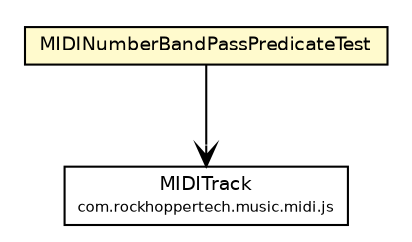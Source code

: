 #!/usr/local/bin/dot
#
# Class diagram 
# Generated by UMLGraph version R5_6-24-gf6e263 (http://www.umlgraph.org/)
#

digraph G {
	edge [fontname="Helvetica",fontsize=10,labelfontname="Helvetica",labelfontsize=10];
	node [fontname="Helvetica",fontsize=10,shape=plaintext];
	nodesep=0.25;
	ranksep=0.5;
	// com.rockhoppertech.music.midi.js.modifiers.google.MIDINumberBandPassPredicateTest
	c1537 [label=<<table title="com.rockhoppertech.music.midi.js.modifiers.google.MIDINumberBandPassPredicateTest" border="0" cellborder="1" cellspacing="0" cellpadding="2" port="p" bgcolor="lemonChiffon" href="./MIDINumberBandPassPredicateTest.html">
		<tr><td><table border="0" cellspacing="0" cellpadding="1">
<tr><td align="center" balign="center"> MIDINumberBandPassPredicateTest </td></tr>
		</table></td></tr>
		</table>>, URL="./MIDINumberBandPassPredicateTest.html", fontname="Helvetica", fontcolor="black", fontsize=9.0];
	// com.rockhoppertech.music.midi.js.modifiers.google.MIDINumberBandPassPredicateTest NAVASSOC com.rockhoppertech.music.midi.js.MIDITrack
	c1537:p -> c1555:p [taillabel="", label="", headlabel="", fontname="Helvetica", fontcolor="black", fontsize=10.0, color="black", arrowhead=open];
	// com.rockhoppertech.music.midi.js.MIDITrack
	c1555 [label=<<table title="com.rockhoppertech.music.midi.js.MIDITrack" border="0" cellborder="1" cellspacing="0" cellpadding="2" port="p">
		<tr><td><table border="0" cellspacing="0" cellpadding="1">
<tr><td align="center" balign="center"> MIDITrack </td></tr>
<tr><td align="center" balign="center"><font point-size="7.0"> com.rockhoppertech.music.midi.js </font></td></tr>
		</table></td></tr>
		</table>>, URL="null", fontname="Helvetica", fontcolor="black", fontsize=9.0];
}

